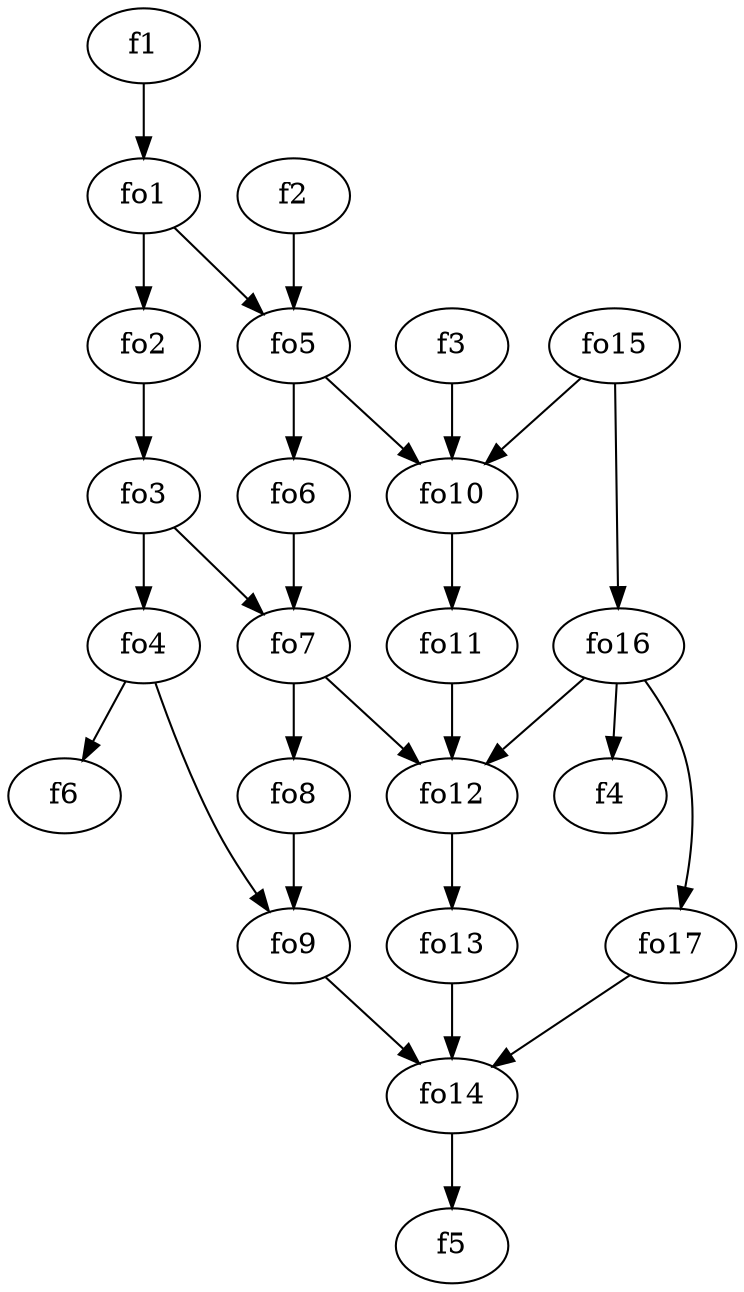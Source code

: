 strict digraph  {
f1;
f2;
f3;
f4;
f5;
f6;
fo1;
fo2;
fo3;
fo4;
fo5;
fo6;
fo7;
fo8;
fo9;
fo10;
fo11;
fo12;
fo13;
fo14;
fo15;
fo16;
fo17;
f1 -> fo1  [weight=2];
f2 -> fo5  [weight=2];
f3 -> fo10  [weight=2];
fo1 -> fo2  [weight=2];
fo1 -> fo5  [weight=2];
fo2 -> fo3  [weight=2];
fo3 -> fo4  [weight=2];
fo3 -> fo7  [weight=2];
fo4 -> f6  [weight=2];
fo4 -> fo9  [weight=2];
fo5 -> fo6  [weight=2];
fo5 -> fo10  [weight=2];
fo6 -> fo7  [weight=2];
fo7 -> fo8  [weight=2];
fo7 -> fo12  [weight=2];
fo8 -> fo9  [weight=2];
fo9 -> fo14  [weight=2];
fo10 -> fo11  [weight=2];
fo11 -> fo12  [weight=2];
fo12 -> fo13  [weight=2];
fo13 -> fo14  [weight=2];
fo14 -> f5  [weight=2];
fo15 -> fo10  [weight=2];
fo15 -> fo16  [weight=2];
fo16 -> fo12  [weight=2];
fo16 -> fo17  [weight=2];
fo16 -> f4  [weight=2];
fo17 -> fo14  [weight=2];
}
